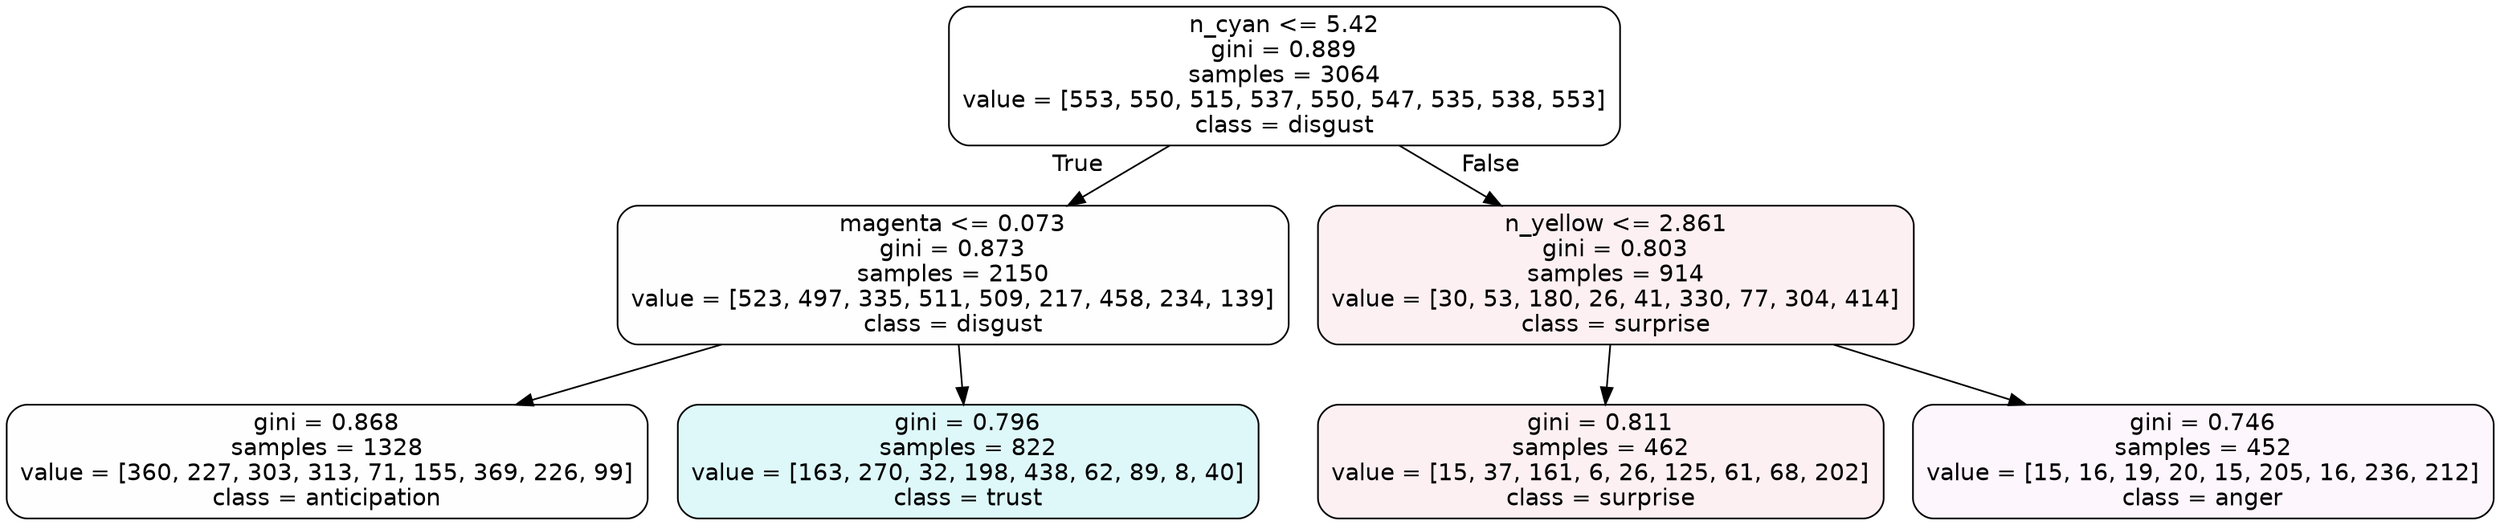 digraph Tree {
node [shape=box, style="filled, rounded", color="black", fontname=helvetica] ;
edge [fontname=helvetica] ;
0 [label="n_cyan <= 5.42\ngini = 0.889\nsamples = 3064\nvalue = [553, 550, 515, 537, 550, 547, 535, 538, 553]\nclass = disgust", fillcolor="#e5813900"] ;
1 [label="magenta <= 0.073\ngini = 0.873\nsamples = 2150\nvalue = [523, 497, 335, 511, 509, 217, 458, 234, 139]\nclass = disgust", fillcolor="#e5813901"] ;
0 -> 1 [labeldistance=2.5, labelangle=45, headlabel="True"] ;
2 [label="gini = 0.868\nsamples = 1328\nvalue = [360, 227, 303, 313, 71, 155, 369, 226, 99]\nclass = anticipation", fillcolor="#8139e501"] ;
1 -> 2 ;
3 [label="gini = 0.796\nsamples = 822\nvalue = [163, 270, 32, 198, 438, 62, 89, 8, 40]\nclass = trust", fillcolor="#39d7e52a"] ;
1 -> 3 ;
4 [label="n_yellow <= 2.861\ngini = 0.803\nsamples = 914\nvalue = [30, 53, 180, 26, 41, 330, 77, 304, 414]\nclass = surprise", fillcolor="#e5396413"] ;
0 -> 4 [labeldistance=2.5, labelangle=-45, headlabel="False"] ;
5 [label="gini = 0.811\nsamples = 462\nvalue = [15, 37, 161, 6, 26, 125, 61, 68, 202]\nclass = surprise", fillcolor="#e5396413"] ;
4 -> 5 ;
6 [label="gini = 0.746\nsamples = 452\nvalue = [15, 16, 19, 20, 15, 205, 16, 236, 212]\nclass = anger", fillcolor="#e539d70b"] ;
4 -> 6 ;
}